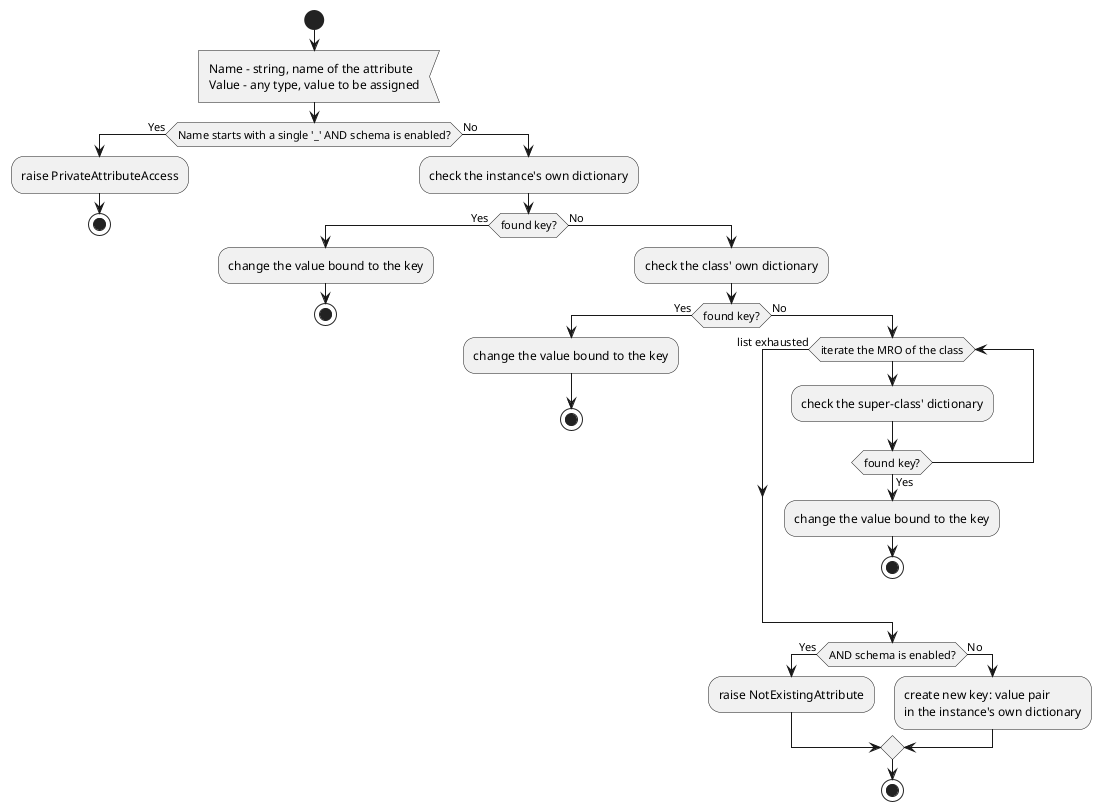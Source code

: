 @startuml fixed_instance_setattr

start

:Name - string, name of the attribute
Value - any type, value to be assigned<

if (Name starts with a single '_' AND schema is enabled?) then (Yes)
    :raise PrivateAttributeAccess;
    
    stop
else (No)
    :check the instance's own dictionary;
    
    if (found key?) then (Yes)
        :change the value bound to the key;
        
        stop
    else (No)
        :check the class' own dictionary;
        
        if (found key?) then (Yes)
            :change the value bound to the key;
            
            stop
        else (No)
            while (iterate the MRO of the class)
                :check the super-class' dictionary;
                
                if (found key?) then (Yes)
                    :change the value bound to the key;
                    
                    stop
                endif
            end while (list exhausted)
            
            if (AND schema is enabled?) then (Yes)
                :raise NotExistingAttribute;
            else (No)
                :create new key: value pair\nin the instance's own dictionary;
            endif
            stop
        endif
    endif
endif

@enduml
